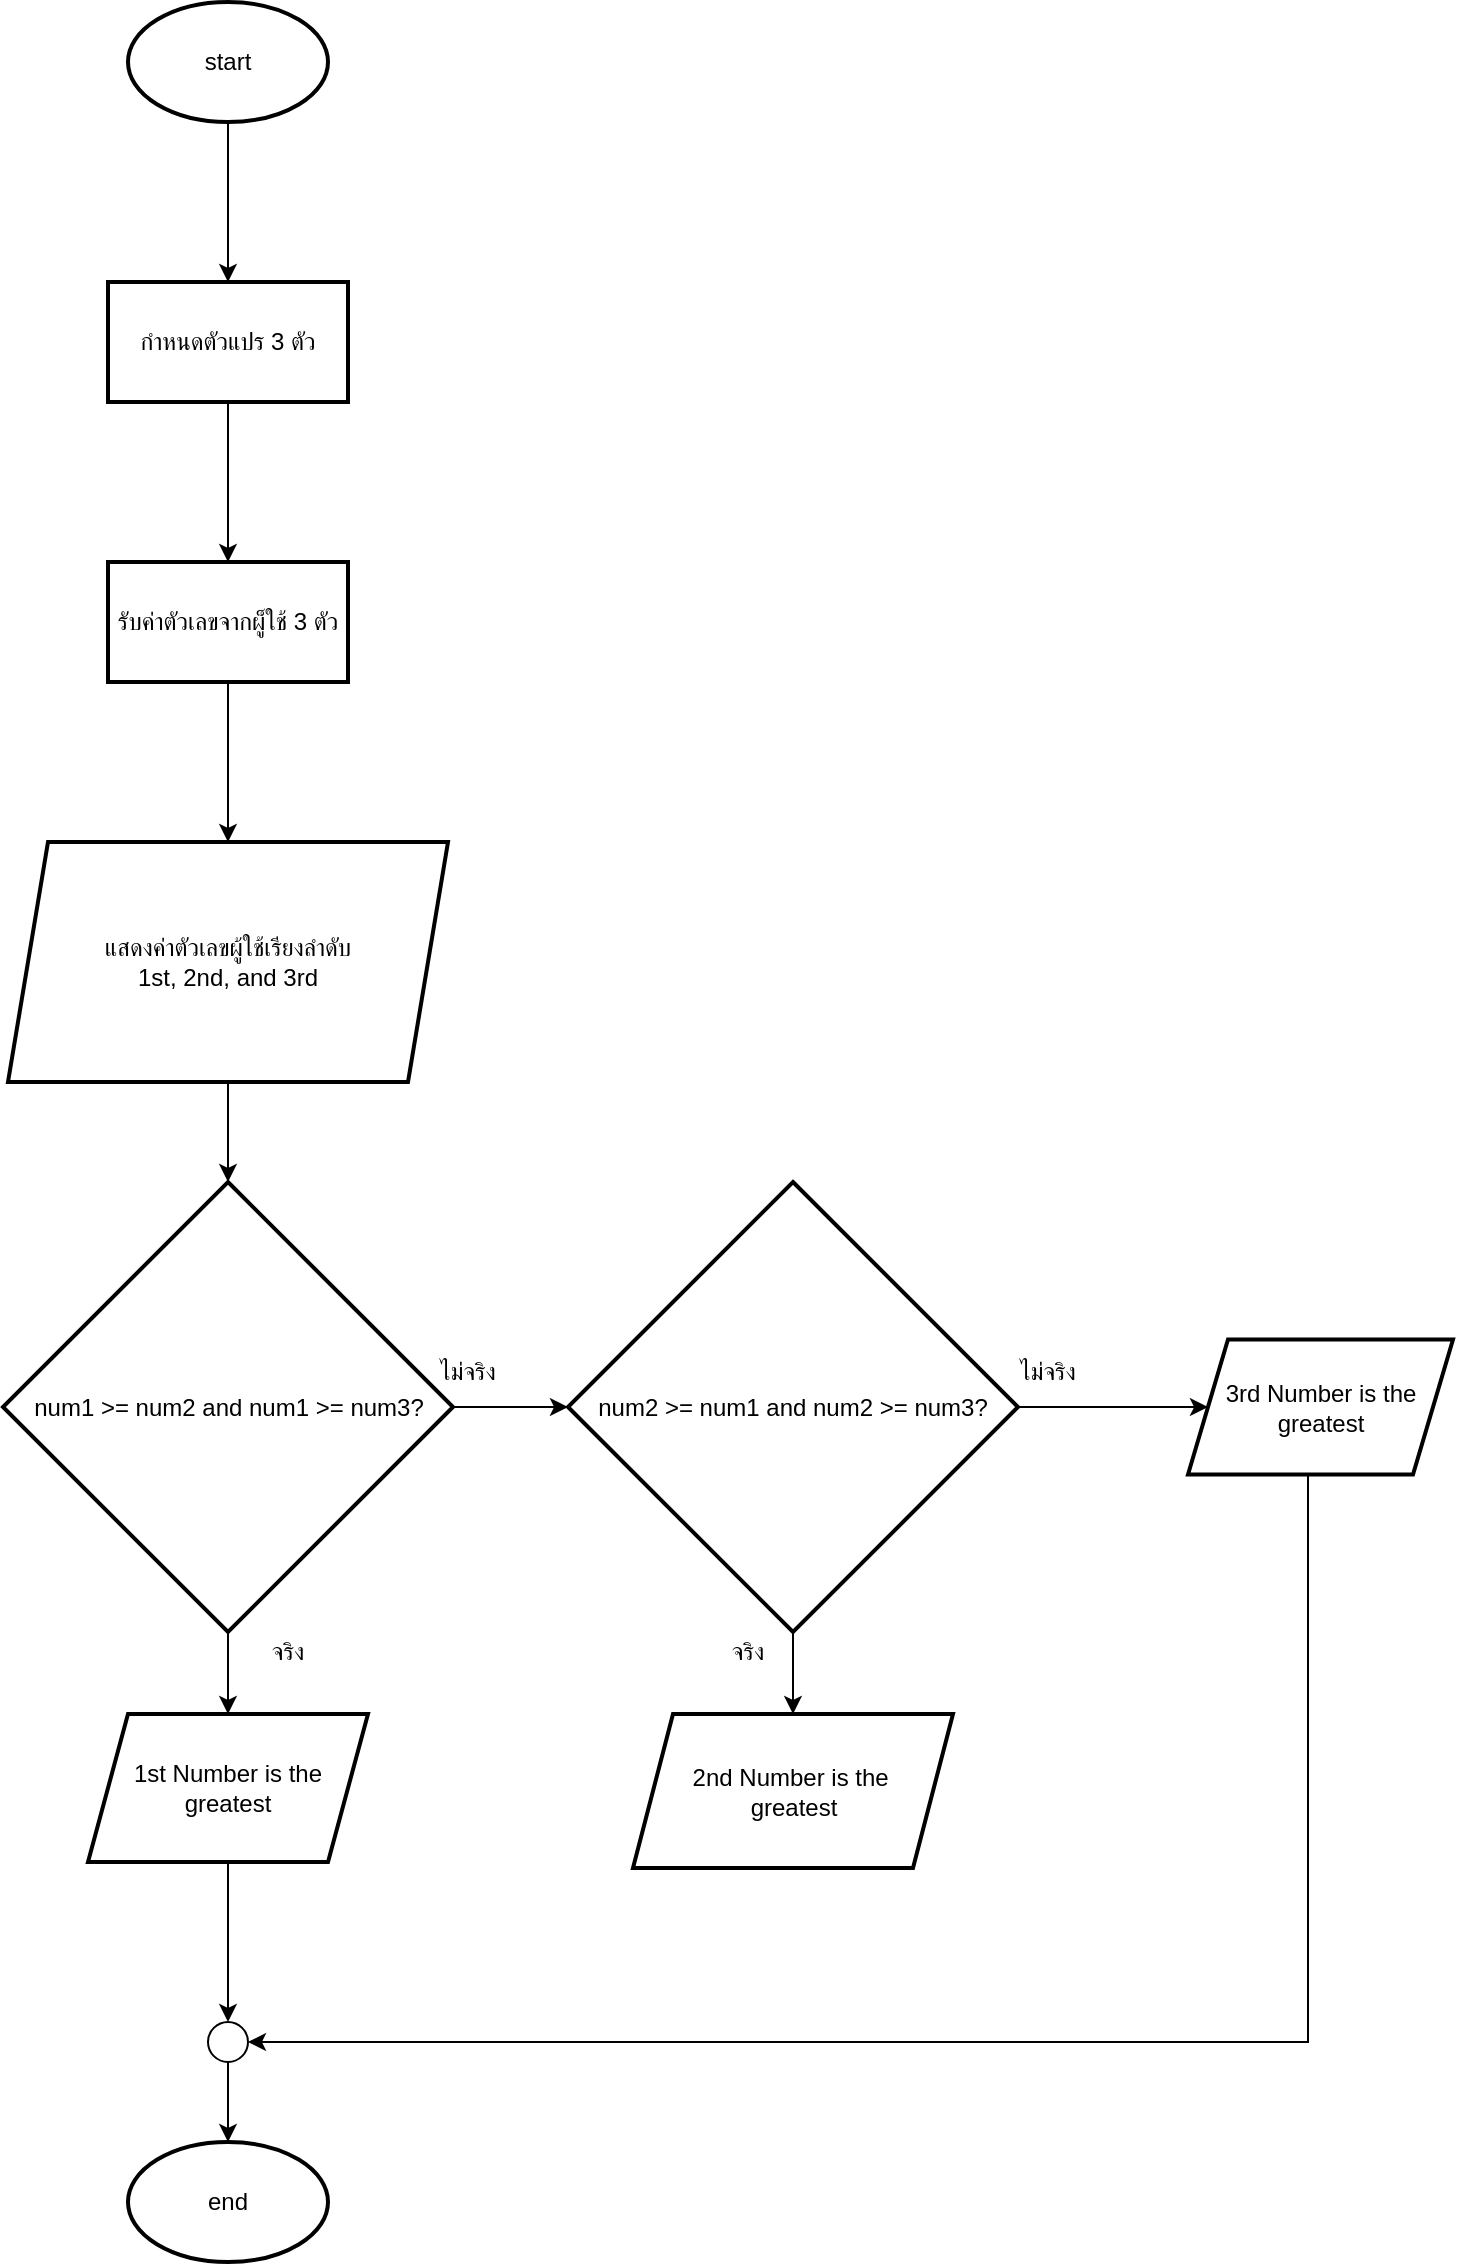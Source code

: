 <mxfile version="25.0.1">
  <diagram name="Page-1" id="YFPMDmoUJl4pTeyE9wC-">
    <mxGraphModel dx="1907" dy="1457" grid="1" gridSize="10" guides="1" tooltips="1" connect="1" arrows="1" fold="1" page="1" pageScale="1" pageWidth="850" pageHeight="1100" math="0" shadow="0">
      <root>
        <mxCell id="0" />
        <mxCell id="1" parent="0" />
        <mxCell id="ZFpVJ7xACC-WlkgJ5Gis-22" value="" style="edgeStyle=orthogonalEdgeStyle;rounded=0;orthogonalLoop=1;jettySize=auto;html=1;" edge="1" parent="1" source="ZFpVJ7xACC-WlkgJ5Gis-20" target="ZFpVJ7xACC-WlkgJ5Gis-21">
          <mxGeometry relative="1" as="geometry" />
        </mxCell>
        <mxCell id="ZFpVJ7xACC-WlkgJ5Gis-20" value="start" style="strokeWidth=2;html=1;shape=mxgraph.flowchart.start_1;whiteSpace=wrap;" vertex="1" parent="1">
          <mxGeometry x="1020" y="80" width="100" height="60" as="geometry" />
        </mxCell>
        <mxCell id="ZFpVJ7xACC-WlkgJ5Gis-24" value="" style="edgeStyle=orthogonalEdgeStyle;rounded=0;orthogonalLoop=1;jettySize=auto;html=1;" edge="1" parent="1" source="ZFpVJ7xACC-WlkgJ5Gis-21" target="ZFpVJ7xACC-WlkgJ5Gis-23">
          <mxGeometry relative="1" as="geometry" />
        </mxCell>
        <mxCell id="ZFpVJ7xACC-WlkgJ5Gis-21" value="กำหนดตัวแปร 3 ตัว" style="whiteSpace=wrap;html=1;strokeWidth=2;" vertex="1" parent="1">
          <mxGeometry x="1010" y="220" width="120" height="60" as="geometry" />
        </mxCell>
        <mxCell id="ZFpVJ7xACC-WlkgJ5Gis-26" value="" style="edgeStyle=orthogonalEdgeStyle;rounded=0;orthogonalLoop=1;jettySize=auto;html=1;" edge="1" parent="1" source="ZFpVJ7xACC-WlkgJ5Gis-23" target="ZFpVJ7xACC-WlkgJ5Gis-25">
          <mxGeometry relative="1" as="geometry" />
        </mxCell>
        <mxCell id="ZFpVJ7xACC-WlkgJ5Gis-23" value="รับค่าตัวเลขจากผู็ใช้ 3 ตัว" style="whiteSpace=wrap;html=1;strokeWidth=2;" vertex="1" parent="1">
          <mxGeometry x="1010" y="360" width="120" height="60" as="geometry" />
        </mxCell>
        <mxCell id="ZFpVJ7xACC-WlkgJ5Gis-28" style="edgeStyle=orthogonalEdgeStyle;rounded=0;orthogonalLoop=1;jettySize=auto;html=1;entryX=0.5;entryY=0;entryDx=0;entryDy=0;" edge="1" parent="1" source="ZFpVJ7xACC-WlkgJ5Gis-25" target="ZFpVJ7xACC-WlkgJ5Gis-27">
          <mxGeometry relative="1" as="geometry" />
        </mxCell>
        <mxCell id="ZFpVJ7xACC-WlkgJ5Gis-25" value="แสดงค่าตัวเลขผู้ใช้เรียงลำดับ&lt;div&gt;1st, 2nd, and 3rd&lt;/div&gt;" style="shape=parallelogram;perimeter=parallelogramPerimeter;whiteSpace=wrap;html=1;fixedSize=1;strokeWidth=2;" vertex="1" parent="1">
          <mxGeometry x="960" y="500" width="220" height="120" as="geometry" />
        </mxCell>
        <mxCell id="ZFpVJ7xACC-WlkgJ5Gis-32" value="" style="edgeStyle=orthogonalEdgeStyle;rounded=0;orthogonalLoop=1;jettySize=auto;html=1;" edge="1" parent="1" source="ZFpVJ7xACC-WlkgJ5Gis-27" target="ZFpVJ7xACC-WlkgJ5Gis-31">
          <mxGeometry relative="1" as="geometry" />
        </mxCell>
        <mxCell id="ZFpVJ7xACC-WlkgJ5Gis-35" value="" style="edgeStyle=orthogonalEdgeStyle;rounded=0;orthogonalLoop=1;jettySize=auto;html=1;" edge="1" parent="1" source="ZFpVJ7xACC-WlkgJ5Gis-27" target="ZFpVJ7xACC-WlkgJ5Gis-34">
          <mxGeometry relative="1" as="geometry" />
        </mxCell>
        <mxCell id="ZFpVJ7xACC-WlkgJ5Gis-27" value="num1 &gt;= num2 and num1 &gt;= num3?" style="rhombus;strokeWidth=2;whiteSpace=wrap;" vertex="1" parent="1">
          <mxGeometry x="957.5" y="670" width="225" height="225" as="geometry" />
        </mxCell>
        <mxCell id="ZFpVJ7xACC-WlkgJ5Gis-39" value="" style="edgeStyle=orthogonalEdgeStyle;rounded=0;orthogonalLoop=1;jettySize=auto;html=1;" edge="1" parent="1" source="ZFpVJ7xACC-WlkgJ5Gis-31" target="ZFpVJ7xACC-WlkgJ5Gis-38">
          <mxGeometry relative="1" as="geometry" />
        </mxCell>
        <mxCell id="ZFpVJ7xACC-WlkgJ5Gis-44" value="" style="edgeStyle=orthogonalEdgeStyle;rounded=0;orthogonalLoop=1;jettySize=auto;html=1;" edge="1" parent="1" source="ZFpVJ7xACC-WlkgJ5Gis-31" target="ZFpVJ7xACC-WlkgJ5Gis-43">
          <mxGeometry relative="1" as="geometry" />
        </mxCell>
        <mxCell id="ZFpVJ7xACC-WlkgJ5Gis-31" value="num2 &gt;= num1 and num2 &gt;= num3?" style="rhombus;strokeWidth=2;whiteSpace=wrap;" vertex="1" parent="1">
          <mxGeometry x="1240" y="670" width="225" height="225" as="geometry" />
        </mxCell>
        <mxCell id="ZFpVJ7xACC-WlkgJ5Gis-33" value="ไม่จริง" style="text;html=1;align=center;verticalAlign=middle;whiteSpace=wrap;rounded=0;" vertex="1" parent="1">
          <mxGeometry x="1160" y="750" width="60" height="30" as="geometry" />
        </mxCell>
        <mxCell id="ZFpVJ7xACC-WlkgJ5Gis-34" value="1st Number is the greatest" style="shape=parallelogram;perimeter=parallelogramPerimeter;whiteSpace=wrap;html=1;fixedSize=1;strokeWidth=2;" vertex="1" parent="1">
          <mxGeometry x="1000" y="936" width="140" height="74" as="geometry" />
        </mxCell>
        <mxCell id="ZFpVJ7xACC-WlkgJ5Gis-36" value="จริง" style="text;html=1;align=center;verticalAlign=middle;whiteSpace=wrap;rounded=0;" vertex="1" parent="1">
          <mxGeometry x="1070" y="890" width="60" height="30" as="geometry" />
        </mxCell>
        <mxCell id="ZFpVJ7xACC-WlkgJ5Gis-38" value="2nd Number is the&amp;nbsp;&lt;div&gt;greatest&lt;/div&gt;" style="shape=parallelogram;perimeter=parallelogramPerimeter;whiteSpace=wrap;html=1;fixedSize=1;strokeWidth=2;" vertex="1" parent="1">
          <mxGeometry x="1272.5" y="936" width="160" height="77" as="geometry" />
        </mxCell>
        <mxCell id="ZFpVJ7xACC-WlkgJ5Gis-40" value="จริง" style="text;html=1;align=center;verticalAlign=middle;whiteSpace=wrap;rounded=0;" vertex="1" parent="1">
          <mxGeometry x="1300" y="890" width="60" height="30" as="geometry" />
        </mxCell>
        <mxCell id="ZFpVJ7xACC-WlkgJ5Gis-41" value="ไม่จริง" style="text;html=1;align=center;verticalAlign=middle;whiteSpace=wrap;rounded=0;" vertex="1" parent="1">
          <mxGeometry x="1450" y="750" width="60" height="30" as="geometry" />
        </mxCell>
        <mxCell id="ZFpVJ7xACC-WlkgJ5Gis-45" style="edgeStyle=orthogonalEdgeStyle;rounded=0;orthogonalLoop=1;jettySize=auto;html=1;entryX=1;entryY=0.5;entryDx=0;entryDy=0;entryPerimeter=0;" edge="1" parent="1" source="ZFpVJ7xACC-WlkgJ5Gis-43" target="ZFpVJ7xACC-WlkgJ5Gis-46">
          <mxGeometry relative="1" as="geometry">
            <mxPoint x="1080" y="1100" as="targetPoint" />
            <Array as="points">
              <mxPoint x="1610" y="1100" />
            </Array>
          </mxGeometry>
        </mxCell>
        <mxCell id="ZFpVJ7xACC-WlkgJ5Gis-43" value="3rd Number is the greatest" style="shape=parallelogram;perimeter=parallelogramPerimeter;whiteSpace=wrap;html=1;fixedSize=1;strokeWidth=2;" vertex="1" parent="1">
          <mxGeometry x="1550" y="748.75" width="132.5" height="67.5" as="geometry" />
        </mxCell>
        <mxCell id="ZFpVJ7xACC-WlkgJ5Gis-49" style="edgeStyle=orthogonalEdgeStyle;rounded=0;orthogonalLoop=1;jettySize=auto;html=1;" edge="1" parent="1" source="ZFpVJ7xACC-WlkgJ5Gis-46" target="ZFpVJ7xACC-WlkgJ5Gis-48">
          <mxGeometry relative="1" as="geometry" />
        </mxCell>
        <mxCell id="ZFpVJ7xACC-WlkgJ5Gis-46" value="" style="verticalLabelPosition=bottom;verticalAlign=top;html=1;shape=mxgraph.flowchart.on-page_reference;" vertex="1" parent="1">
          <mxGeometry x="1060" y="1090" width="20" height="20" as="geometry" />
        </mxCell>
        <mxCell id="ZFpVJ7xACC-WlkgJ5Gis-47" style="edgeStyle=orthogonalEdgeStyle;rounded=0;orthogonalLoop=1;jettySize=auto;html=1;entryX=0.5;entryY=0;entryDx=0;entryDy=0;entryPerimeter=0;" edge="1" parent="1" source="ZFpVJ7xACC-WlkgJ5Gis-34" target="ZFpVJ7xACC-WlkgJ5Gis-46">
          <mxGeometry relative="1" as="geometry" />
        </mxCell>
        <mxCell id="ZFpVJ7xACC-WlkgJ5Gis-48" value="end" style="strokeWidth=2;html=1;shape=mxgraph.flowchart.start_1;whiteSpace=wrap;" vertex="1" parent="1">
          <mxGeometry x="1020" y="1150" width="100" height="60" as="geometry" />
        </mxCell>
      </root>
    </mxGraphModel>
  </diagram>
</mxfile>
